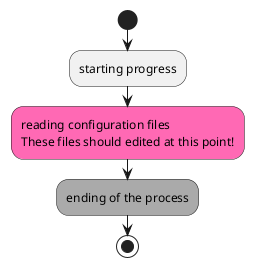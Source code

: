 #颜色

你可以为活动 (activity) 指定一种颜色。

@startuml
start

:starting progress;

#HotPink:reading configuration files
These files should edited at this point!;

#AAAAAA:ending of the process;

stop
@enduml